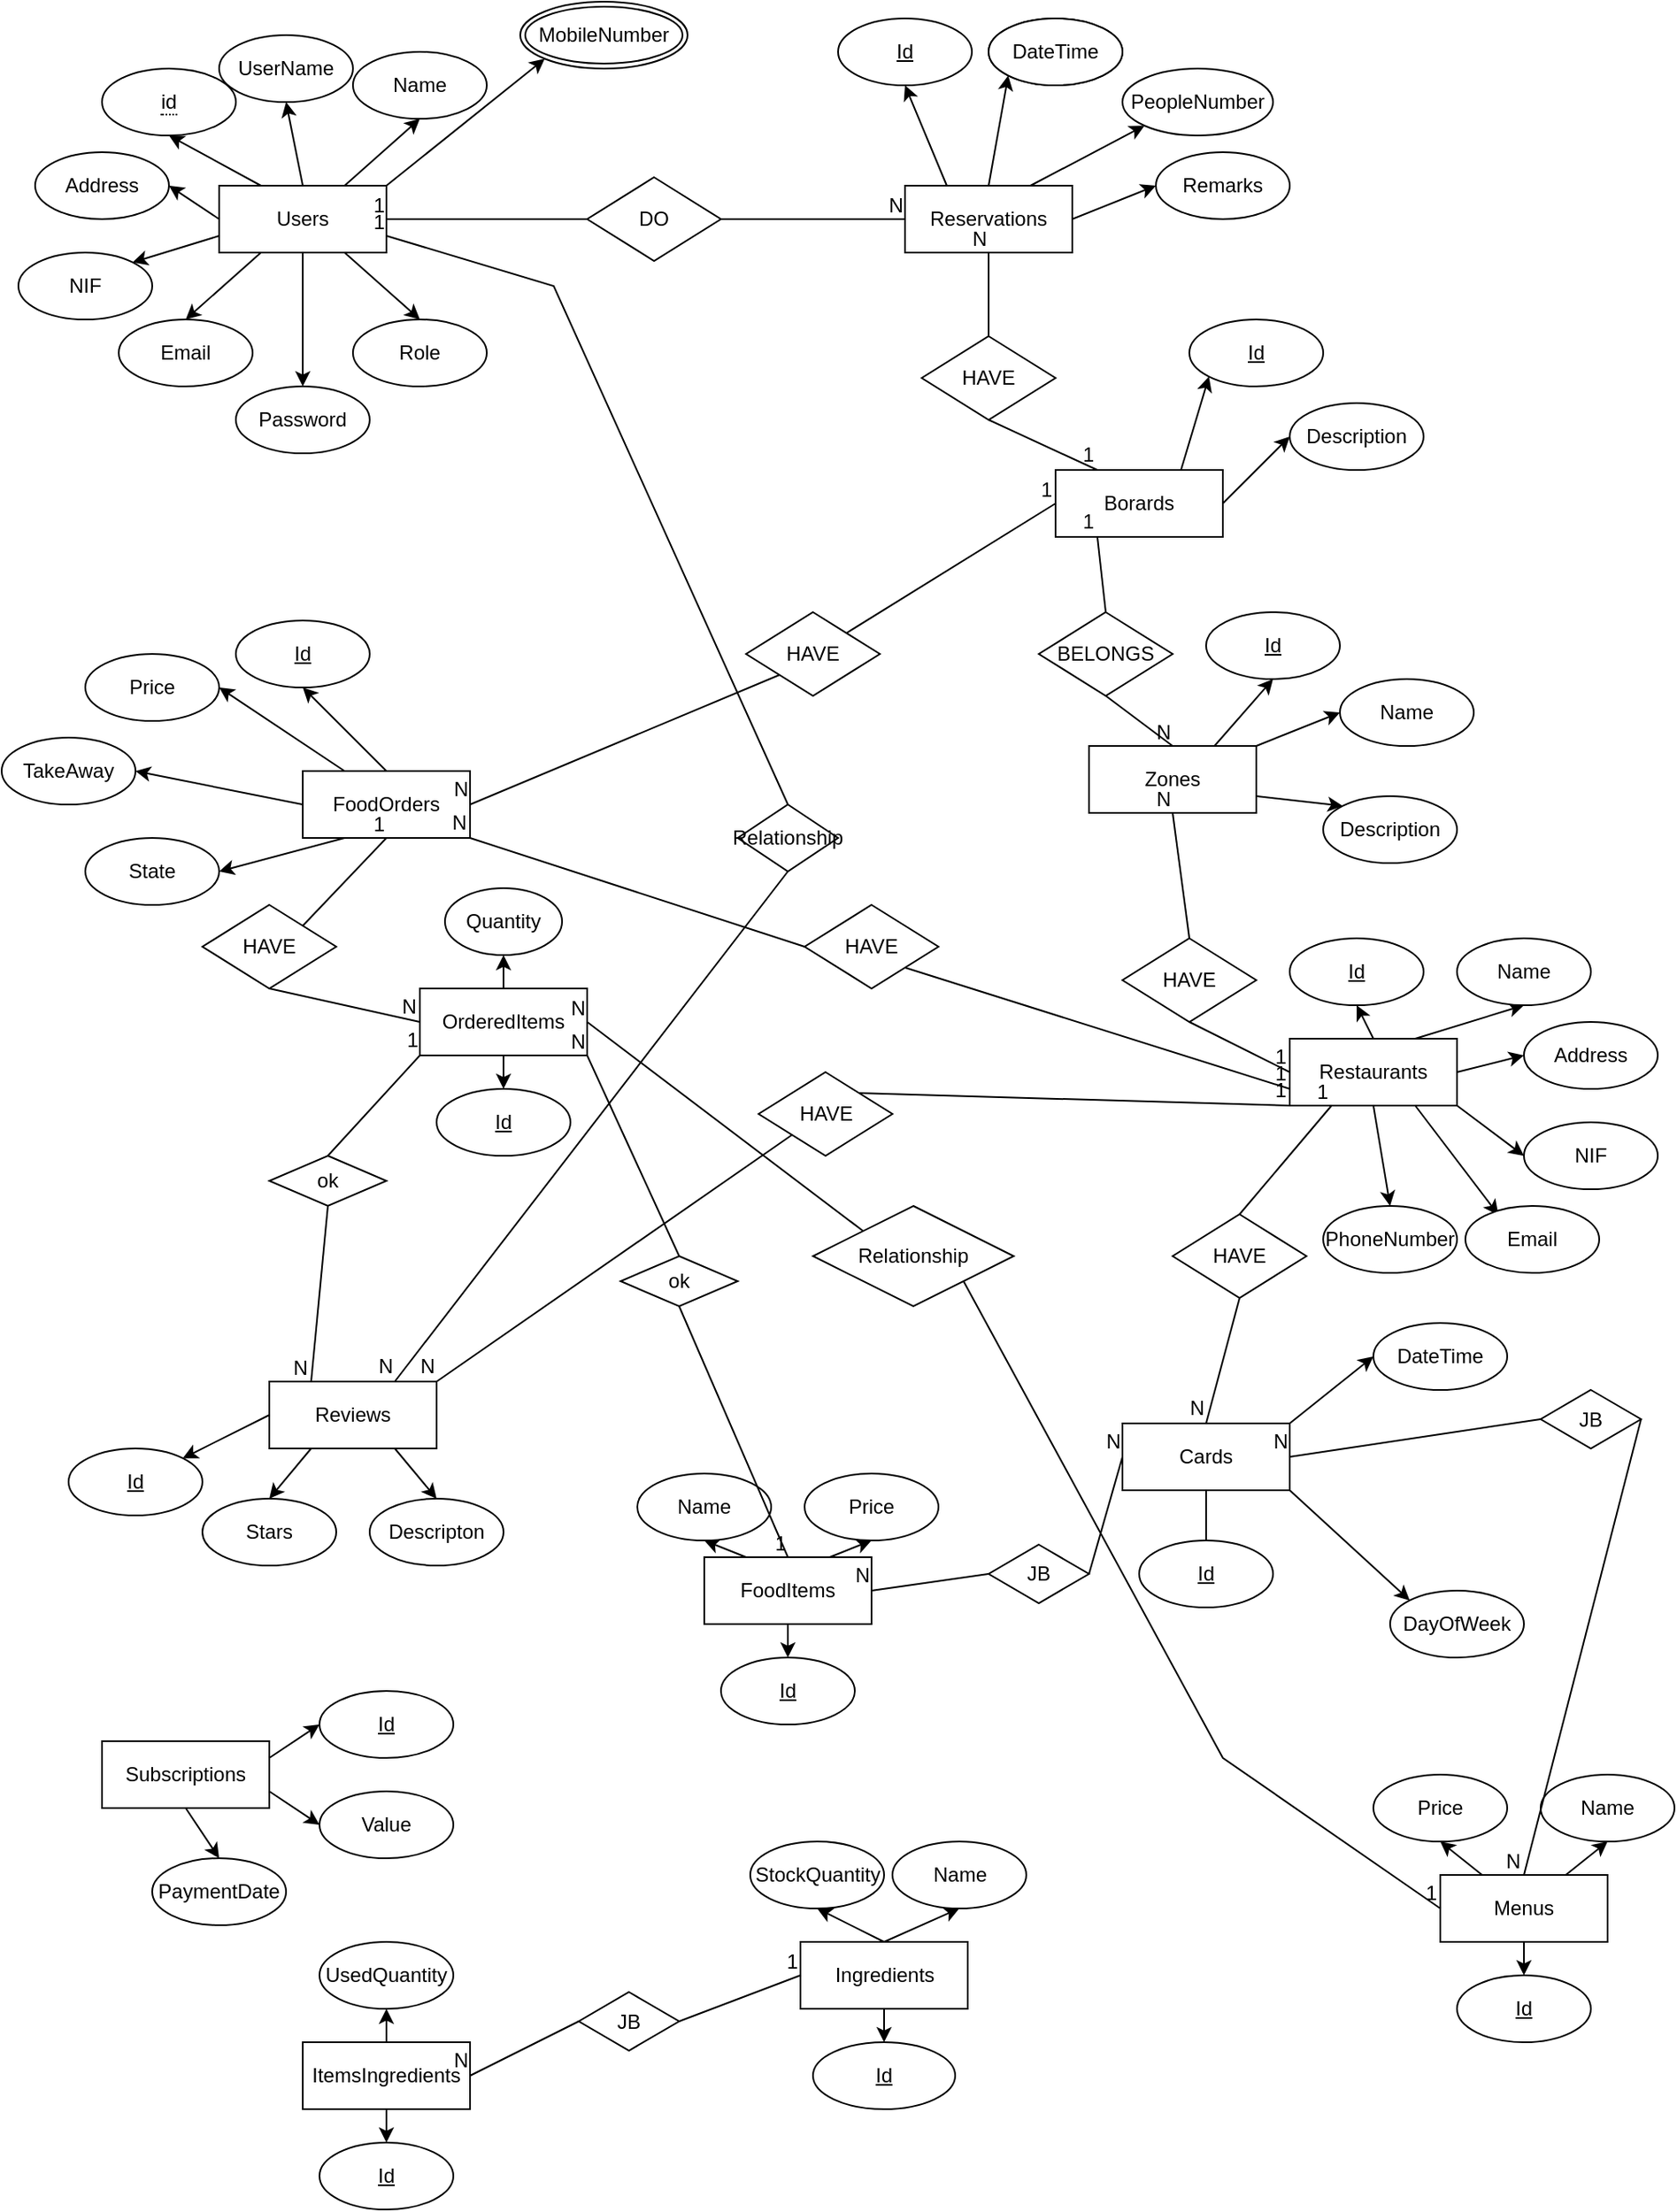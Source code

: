 <mxfile version="22.0.7" type="device">
  <diagram name="Page-1" id="0f3puHsDz9BGCvBF55mq">
    <mxGraphModel dx="949" dy="577" grid="1" gridSize="10" guides="1" tooltips="1" connect="1" arrows="1" fold="1" page="1" pageScale="1" pageWidth="850" pageHeight="1100" math="0" shadow="0">
      <root>
        <mxCell id="0" />
        <mxCell id="1" parent="0" />
        <mxCell id="YLoG_cEiAJx4C-f8SDsn-3" style="edgeStyle=none;rounded=0;orthogonalLoop=1;jettySize=auto;html=1;exitX=0.25;exitY=0;exitDx=0;exitDy=0;entryX=0.5;entryY=1;entryDx=0;entryDy=0;" parent="1" source="YLoG_cEiAJx4C-f8SDsn-1" target="YLoG_cEiAJx4C-f8SDsn-2" edge="1">
          <mxGeometry relative="1" as="geometry" />
        </mxCell>
        <mxCell id="YLoG_cEiAJx4C-f8SDsn-11" style="edgeStyle=none;rounded=0;orthogonalLoop=1;jettySize=auto;html=1;exitX=0.5;exitY=0;exitDx=0;exitDy=0;entryX=0.5;entryY=1;entryDx=0;entryDy=0;" parent="1" source="YLoG_cEiAJx4C-f8SDsn-1" target="YLoG_cEiAJx4C-f8SDsn-5" edge="1">
          <mxGeometry relative="1" as="geometry" />
        </mxCell>
        <mxCell id="YLoG_cEiAJx4C-f8SDsn-12" style="edgeStyle=none;rounded=0;orthogonalLoop=1;jettySize=auto;html=1;exitX=0.75;exitY=0;exitDx=0;exitDy=0;entryX=0.5;entryY=1;entryDx=0;entryDy=0;" parent="1" source="YLoG_cEiAJx4C-f8SDsn-1" target="YLoG_cEiAJx4C-f8SDsn-6" edge="1">
          <mxGeometry relative="1" as="geometry" />
        </mxCell>
        <mxCell id="YLoG_cEiAJx4C-f8SDsn-13" style="edgeStyle=none;rounded=0;orthogonalLoop=1;jettySize=auto;html=1;exitX=0;exitY=0.5;exitDx=0;exitDy=0;entryX=1;entryY=0.5;entryDx=0;entryDy=0;" parent="1" source="YLoG_cEiAJx4C-f8SDsn-1" target="YLoG_cEiAJx4C-f8SDsn-7" edge="1">
          <mxGeometry relative="1" as="geometry" />
        </mxCell>
        <mxCell id="YLoG_cEiAJx4C-f8SDsn-14" style="edgeStyle=none;rounded=0;orthogonalLoop=1;jettySize=auto;html=1;exitX=0;exitY=0.75;exitDx=0;exitDy=0;entryX=1;entryY=0;entryDx=0;entryDy=0;" parent="1" source="YLoG_cEiAJx4C-f8SDsn-1" target="YLoG_cEiAJx4C-f8SDsn-8" edge="1">
          <mxGeometry relative="1" as="geometry" />
        </mxCell>
        <mxCell id="YLoG_cEiAJx4C-f8SDsn-15" style="edgeStyle=none;rounded=0;orthogonalLoop=1;jettySize=auto;html=1;entryX=0.5;entryY=0;entryDx=0;entryDy=0;exitX=0.5;exitY=1;exitDx=0;exitDy=0;" parent="1" source="YLoG_cEiAJx4C-f8SDsn-1" target="YLoG_cEiAJx4C-f8SDsn-10" edge="1">
          <mxGeometry relative="1" as="geometry">
            <mxPoint x="210" y="180" as="sourcePoint" />
          </mxGeometry>
        </mxCell>
        <mxCell id="YLoG_cEiAJx4C-f8SDsn-16" style="edgeStyle=none;rounded=0;orthogonalLoop=1;jettySize=auto;html=1;exitX=0.25;exitY=1;exitDx=0;exitDy=0;entryX=0.5;entryY=0;entryDx=0;entryDy=0;" parent="1" source="YLoG_cEiAJx4C-f8SDsn-1" target="YLoG_cEiAJx4C-f8SDsn-9" edge="1">
          <mxGeometry relative="1" as="geometry" />
        </mxCell>
        <mxCell id="YLoG_cEiAJx4C-f8SDsn-19" style="edgeStyle=none;rounded=0;orthogonalLoop=1;jettySize=auto;html=1;exitX=0.75;exitY=1;exitDx=0;exitDy=0;entryX=0.5;entryY=0;entryDx=0;entryDy=0;" parent="1" source="YLoG_cEiAJx4C-f8SDsn-1" target="YLoG_cEiAJx4C-f8SDsn-18" edge="1">
          <mxGeometry relative="1" as="geometry" />
        </mxCell>
        <mxCell id="YLoG_cEiAJx4C-f8SDsn-22" style="edgeStyle=none;rounded=0;orthogonalLoop=1;jettySize=auto;html=1;exitX=1;exitY=0;exitDx=0;exitDy=0;entryX=0;entryY=1;entryDx=0;entryDy=0;" parent="1" source="YLoG_cEiAJx4C-f8SDsn-1" target="YLoG_cEiAJx4C-f8SDsn-21" edge="1">
          <mxGeometry relative="1" as="geometry" />
        </mxCell>
        <mxCell id="YLoG_cEiAJx4C-f8SDsn-1" value="Users" style="rounded=0;whiteSpace=wrap;html=1;" parent="1" vertex="1">
          <mxGeometry x="150" y="130" width="100" height="40" as="geometry" />
        </mxCell>
        <mxCell id="YLoG_cEiAJx4C-f8SDsn-2" value="&lt;span style=&quot;border-bottom: 1px dotted&quot;&gt;id&lt;br&gt;&lt;/span&gt;" style="ellipse;whiteSpace=wrap;html=1;align=center;" parent="1" vertex="1">
          <mxGeometry x="80" y="60" width="80" height="40" as="geometry" />
        </mxCell>
        <mxCell id="YLoG_cEiAJx4C-f8SDsn-5" value="UserName" style="ellipse;whiteSpace=wrap;html=1;align=center;" parent="1" vertex="1">
          <mxGeometry x="150" y="40" width="80" height="40" as="geometry" />
        </mxCell>
        <mxCell id="YLoG_cEiAJx4C-f8SDsn-6" value="Name" style="ellipse;whiteSpace=wrap;html=1;align=center;" parent="1" vertex="1">
          <mxGeometry x="230" y="50" width="80" height="40" as="geometry" />
        </mxCell>
        <mxCell id="YLoG_cEiAJx4C-f8SDsn-7" value="Address" style="ellipse;whiteSpace=wrap;html=1;align=center;" parent="1" vertex="1">
          <mxGeometry x="40" y="110" width="80" height="40" as="geometry" />
        </mxCell>
        <mxCell id="YLoG_cEiAJx4C-f8SDsn-8" value="NIF" style="ellipse;whiteSpace=wrap;html=1;align=center;" parent="1" vertex="1">
          <mxGeometry x="30" y="170" width="80" height="40" as="geometry" />
        </mxCell>
        <mxCell id="YLoG_cEiAJx4C-f8SDsn-9" value="Email" style="ellipse;whiteSpace=wrap;html=1;align=center;" parent="1" vertex="1">
          <mxGeometry x="90" y="210" width="80" height="40" as="geometry" />
        </mxCell>
        <mxCell id="YLoG_cEiAJx4C-f8SDsn-10" value="Password" style="ellipse;whiteSpace=wrap;html=1;align=center;" parent="1" vertex="1">
          <mxGeometry x="160" y="250" width="80" height="40" as="geometry" />
        </mxCell>
        <mxCell id="YLoG_cEiAJx4C-f8SDsn-18" value="Role" style="ellipse;whiteSpace=wrap;html=1;align=center;" parent="1" vertex="1">
          <mxGeometry x="230" y="210" width="80" height="40" as="geometry" />
        </mxCell>
        <mxCell id="YLoG_cEiAJx4C-f8SDsn-21" value="MobileNumber" style="ellipse;shape=doubleEllipse;margin=3;whiteSpace=wrap;html=1;align=center;" parent="1" vertex="1">
          <mxGeometry x="330" y="20" width="100" height="40" as="geometry" />
        </mxCell>
        <mxCell id="YLoG_cEiAJx4C-f8SDsn-26" style="edgeStyle=none;rounded=0;orthogonalLoop=1;jettySize=auto;html=1;exitX=0.25;exitY=0;exitDx=0;exitDy=0;entryX=0.5;entryY=1;entryDx=0;entryDy=0;" parent="1" source="YLoG_cEiAJx4C-f8SDsn-23" target="YLoG_cEiAJx4C-f8SDsn-25" edge="1">
          <mxGeometry relative="1" as="geometry" />
        </mxCell>
        <mxCell id="YLoG_cEiAJx4C-f8SDsn-28" style="edgeStyle=none;rounded=0;orthogonalLoop=1;jettySize=auto;html=1;exitX=0.5;exitY=0;exitDx=0;exitDy=0;entryX=0;entryY=1;entryDx=0;entryDy=0;" parent="1" source="YLoG_cEiAJx4C-f8SDsn-23" target="YLoG_cEiAJx4C-f8SDsn-27" edge="1">
          <mxGeometry relative="1" as="geometry" />
        </mxCell>
        <mxCell id="YLoG_cEiAJx4C-f8SDsn-31" style="edgeStyle=none;rounded=0;orthogonalLoop=1;jettySize=auto;html=1;exitX=0.75;exitY=0;exitDx=0;exitDy=0;entryX=0;entryY=1;entryDx=0;entryDy=0;" parent="1" source="YLoG_cEiAJx4C-f8SDsn-23" target="YLoG_cEiAJx4C-f8SDsn-30" edge="1">
          <mxGeometry relative="1" as="geometry" />
        </mxCell>
        <mxCell id="YLoG_cEiAJx4C-f8SDsn-33" style="edgeStyle=none;rounded=0;orthogonalLoop=1;jettySize=auto;html=1;exitX=1;exitY=0.5;exitDx=0;exitDy=0;entryX=0;entryY=0.5;entryDx=0;entryDy=0;" parent="1" source="YLoG_cEiAJx4C-f8SDsn-23" target="YLoG_cEiAJx4C-f8SDsn-32" edge="1">
          <mxGeometry relative="1" as="geometry" />
        </mxCell>
        <mxCell id="YLoG_cEiAJx4C-f8SDsn-23" value="Reservations" style="whiteSpace=wrap;html=1;align=center;" parent="1" vertex="1">
          <mxGeometry x="560" y="130" width="100" height="40" as="geometry" />
        </mxCell>
        <mxCell id="YLoG_cEiAJx4C-f8SDsn-25" value="Id" style="ellipse;whiteSpace=wrap;html=1;align=center;fontStyle=4;" parent="1" vertex="1">
          <mxGeometry x="520" y="30" width="80" height="40" as="geometry" />
        </mxCell>
        <mxCell id="YLoG_cEiAJx4C-f8SDsn-27" value="DateTime" style="ellipse;whiteSpace=wrap;html=1;align=center;" parent="1" vertex="1">
          <mxGeometry x="610" y="30" width="80" height="40" as="geometry" />
        </mxCell>
        <mxCell id="YLoG_cEiAJx4C-f8SDsn-29" value="DateTime" style="ellipse;whiteSpace=wrap;html=1;align=center;" parent="1" vertex="1">
          <mxGeometry x="610" y="30" width="80" height="40" as="geometry" />
        </mxCell>
        <mxCell id="YLoG_cEiAJx4C-f8SDsn-30" value="PeopleNumber" style="ellipse;whiteSpace=wrap;html=1;align=center;" parent="1" vertex="1">
          <mxGeometry x="690" y="60" width="90" height="40" as="geometry" />
        </mxCell>
        <mxCell id="YLoG_cEiAJx4C-f8SDsn-32" value="Remarks" style="ellipse;whiteSpace=wrap;html=1;align=center;" parent="1" vertex="1">
          <mxGeometry x="710" y="110" width="80" height="40" as="geometry" />
        </mxCell>
        <mxCell id="YLoG_cEiAJx4C-f8SDsn-38" style="edgeStyle=none;rounded=0;orthogonalLoop=1;jettySize=auto;html=1;exitX=0.75;exitY=0;exitDx=0;exitDy=0;entryX=0;entryY=1;entryDx=0;entryDy=0;" parent="1" source="YLoG_cEiAJx4C-f8SDsn-34" target="YLoG_cEiAJx4C-f8SDsn-36" edge="1">
          <mxGeometry relative="1" as="geometry" />
        </mxCell>
        <mxCell id="YLoG_cEiAJx4C-f8SDsn-39" style="edgeStyle=none;rounded=0;orthogonalLoop=1;jettySize=auto;html=1;exitX=1;exitY=0.5;exitDx=0;exitDy=0;entryX=0;entryY=0.5;entryDx=0;entryDy=0;" parent="1" source="YLoG_cEiAJx4C-f8SDsn-34" target="YLoG_cEiAJx4C-f8SDsn-37" edge="1">
          <mxGeometry relative="1" as="geometry" />
        </mxCell>
        <mxCell id="YLoG_cEiAJx4C-f8SDsn-34" value="Borards" style="whiteSpace=wrap;html=1;align=center;" parent="1" vertex="1">
          <mxGeometry x="650" y="300" width="100" height="40" as="geometry" />
        </mxCell>
        <mxCell id="YLoG_cEiAJx4C-f8SDsn-36" value="Id" style="ellipse;whiteSpace=wrap;html=1;align=center;fontStyle=4;" parent="1" vertex="1">
          <mxGeometry x="730" y="210" width="80" height="40" as="geometry" />
        </mxCell>
        <mxCell id="YLoG_cEiAJx4C-f8SDsn-37" value="Description" style="ellipse;whiteSpace=wrap;html=1;align=center;" parent="1" vertex="1">
          <mxGeometry x="790" y="260" width="80" height="40" as="geometry" />
        </mxCell>
        <mxCell id="YLoG_cEiAJx4C-f8SDsn-44" style="edgeStyle=none;rounded=0;orthogonalLoop=1;jettySize=auto;html=1;exitX=0.75;exitY=0;exitDx=0;exitDy=0;entryX=0.5;entryY=1;entryDx=0;entryDy=0;" parent="1" source="YLoG_cEiAJx4C-f8SDsn-40" target="YLoG_cEiAJx4C-f8SDsn-41" edge="1">
          <mxGeometry relative="1" as="geometry" />
        </mxCell>
        <mxCell id="YLoG_cEiAJx4C-f8SDsn-45" style="edgeStyle=none;rounded=0;orthogonalLoop=1;jettySize=auto;html=1;exitX=1;exitY=0;exitDx=0;exitDy=0;entryX=0;entryY=0.5;entryDx=0;entryDy=0;" parent="1" source="YLoG_cEiAJx4C-f8SDsn-40" target="YLoG_cEiAJx4C-f8SDsn-43" edge="1">
          <mxGeometry relative="1" as="geometry" />
        </mxCell>
        <mxCell id="YLoG_cEiAJx4C-f8SDsn-46" style="edgeStyle=none;rounded=0;orthogonalLoop=1;jettySize=auto;html=1;exitX=1;exitY=0.75;exitDx=0;exitDy=0;entryX=0;entryY=0;entryDx=0;entryDy=0;" parent="1" source="YLoG_cEiAJx4C-f8SDsn-40" target="YLoG_cEiAJx4C-f8SDsn-42" edge="1">
          <mxGeometry relative="1" as="geometry" />
        </mxCell>
        <mxCell id="YLoG_cEiAJx4C-f8SDsn-40" value="Zones" style="whiteSpace=wrap;html=1;align=center;" parent="1" vertex="1">
          <mxGeometry x="670" y="465" width="100" height="40" as="geometry" />
        </mxCell>
        <mxCell id="YLoG_cEiAJx4C-f8SDsn-41" value="Id" style="ellipse;whiteSpace=wrap;html=1;align=center;fontStyle=4;" parent="1" vertex="1">
          <mxGeometry x="740" y="385" width="80" height="40" as="geometry" />
        </mxCell>
        <mxCell id="YLoG_cEiAJx4C-f8SDsn-42" value="Description" style="ellipse;whiteSpace=wrap;html=1;align=center;" parent="1" vertex="1">
          <mxGeometry x="810" y="495" width="80" height="40" as="geometry" />
        </mxCell>
        <mxCell id="YLoG_cEiAJx4C-f8SDsn-43" value="Name" style="ellipse;whiteSpace=wrap;html=1;align=center;" parent="1" vertex="1">
          <mxGeometry x="820" y="425" width="80" height="40" as="geometry" />
        </mxCell>
        <mxCell id="YLoG_cEiAJx4C-f8SDsn-54" style="edgeStyle=none;rounded=0;orthogonalLoop=1;jettySize=auto;html=1;exitX=0.5;exitY=0;exitDx=0;exitDy=0;entryX=0.5;entryY=1;entryDx=0;entryDy=0;" parent="1" source="YLoG_cEiAJx4C-f8SDsn-47" target="YLoG_cEiAJx4C-f8SDsn-48" edge="1">
          <mxGeometry relative="1" as="geometry" />
        </mxCell>
        <mxCell id="YLoG_cEiAJx4C-f8SDsn-55" style="edgeStyle=none;rounded=0;orthogonalLoop=1;jettySize=auto;html=1;exitX=0.75;exitY=0;exitDx=0;exitDy=0;entryX=0.5;entryY=1;entryDx=0;entryDy=0;" parent="1" source="YLoG_cEiAJx4C-f8SDsn-47" target="YLoG_cEiAJx4C-f8SDsn-49" edge="1">
          <mxGeometry relative="1" as="geometry" />
        </mxCell>
        <mxCell id="YLoG_cEiAJx4C-f8SDsn-56" style="edgeStyle=none;rounded=0;orthogonalLoop=1;jettySize=auto;html=1;exitX=1;exitY=0.5;exitDx=0;exitDy=0;entryX=0;entryY=0.5;entryDx=0;entryDy=0;" parent="1" source="YLoG_cEiAJx4C-f8SDsn-47" target="YLoG_cEiAJx4C-f8SDsn-52" edge="1">
          <mxGeometry relative="1" as="geometry" />
        </mxCell>
        <mxCell id="YLoG_cEiAJx4C-f8SDsn-57" style="edgeStyle=none;rounded=0;orthogonalLoop=1;jettySize=auto;html=1;exitX=1;exitY=1;exitDx=0;exitDy=0;entryX=0;entryY=0.5;entryDx=0;entryDy=0;" parent="1" source="YLoG_cEiAJx4C-f8SDsn-47" target="YLoG_cEiAJx4C-f8SDsn-53" edge="1">
          <mxGeometry relative="1" as="geometry" />
        </mxCell>
        <mxCell id="YLoG_cEiAJx4C-f8SDsn-58" style="edgeStyle=none;rounded=0;orthogonalLoop=1;jettySize=auto;html=1;exitX=0.75;exitY=1;exitDx=0;exitDy=0;entryX=0.247;entryY=0.135;entryDx=0;entryDy=0;entryPerimeter=0;" parent="1" source="YLoG_cEiAJx4C-f8SDsn-47" target="YLoG_cEiAJx4C-f8SDsn-51" edge="1">
          <mxGeometry relative="1" as="geometry" />
        </mxCell>
        <mxCell id="YLoG_cEiAJx4C-f8SDsn-59" style="edgeStyle=none;rounded=0;orthogonalLoop=1;jettySize=auto;html=1;exitX=0.5;exitY=1;exitDx=0;exitDy=0;entryX=0.5;entryY=0;entryDx=0;entryDy=0;" parent="1" source="YLoG_cEiAJx4C-f8SDsn-47" target="YLoG_cEiAJx4C-f8SDsn-50" edge="1">
          <mxGeometry relative="1" as="geometry" />
        </mxCell>
        <mxCell id="YLoG_cEiAJx4C-f8SDsn-47" value="Restaurants" style="whiteSpace=wrap;html=1;align=center;" parent="1" vertex="1">
          <mxGeometry x="790" y="640" width="100" height="40" as="geometry" />
        </mxCell>
        <mxCell id="YLoG_cEiAJx4C-f8SDsn-48" value="Id" style="ellipse;whiteSpace=wrap;html=1;align=center;fontStyle=4;" parent="1" vertex="1">
          <mxGeometry x="790" y="580" width="80" height="40" as="geometry" />
        </mxCell>
        <mxCell id="YLoG_cEiAJx4C-f8SDsn-49" value="Name" style="ellipse;whiteSpace=wrap;html=1;align=center;" parent="1" vertex="1">
          <mxGeometry x="890" y="580" width="80" height="40" as="geometry" />
        </mxCell>
        <mxCell id="YLoG_cEiAJx4C-f8SDsn-50" value="PhoneNumber" style="ellipse;whiteSpace=wrap;html=1;align=center;" parent="1" vertex="1">
          <mxGeometry x="810" y="740" width="80" height="40" as="geometry" />
        </mxCell>
        <mxCell id="YLoG_cEiAJx4C-f8SDsn-51" value="Email" style="ellipse;whiteSpace=wrap;html=1;align=center;" parent="1" vertex="1">
          <mxGeometry x="895" y="740" width="80" height="40" as="geometry" />
        </mxCell>
        <mxCell id="YLoG_cEiAJx4C-f8SDsn-52" value="Address" style="ellipse;whiteSpace=wrap;html=1;align=center;" parent="1" vertex="1">
          <mxGeometry x="930" y="630" width="80" height="40" as="geometry" />
        </mxCell>
        <mxCell id="YLoG_cEiAJx4C-f8SDsn-53" value="NIF" style="ellipse;whiteSpace=wrap;html=1;align=center;" parent="1" vertex="1">
          <mxGeometry x="930" y="690" width="80" height="40" as="geometry" />
        </mxCell>
        <mxCell id="YLoG_cEiAJx4C-f8SDsn-64" style="edgeStyle=none;rounded=0;orthogonalLoop=1;jettySize=auto;html=1;exitX=0.5;exitY=1;exitDx=0;exitDy=0;entryX=0.5;entryY=1;entryDx=0;entryDy=0;" parent="1" source="YLoG_cEiAJx4C-f8SDsn-60" target="YLoG_cEiAJx4C-f8SDsn-61" edge="1">
          <mxGeometry relative="1" as="geometry" />
        </mxCell>
        <mxCell id="YLoG_cEiAJx4C-f8SDsn-65" style="edgeStyle=none;rounded=0;orthogonalLoop=1;jettySize=auto;html=1;exitX=1;exitY=0;exitDx=0;exitDy=0;entryX=0;entryY=0.5;entryDx=0;entryDy=0;" parent="1" source="YLoG_cEiAJx4C-f8SDsn-60" target="YLoG_cEiAJx4C-f8SDsn-63" edge="1">
          <mxGeometry relative="1" as="geometry" />
        </mxCell>
        <mxCell id="YLoG_cEiAJx4C-f8SDsn-66" style="edgeStyle=none;rounded=0;orthogonalLoop=1;jettySize=auto;html=1;entryX=0;entryY=0;entryDx=0;entryDy=0;exitX=1;exitY=1;exitDx=0;exitDy=0;" parent="1" source="YLoG_cEiAJx4C-f8SDsn-60" target="YLoG_cEiAJx4C-f8SDsn-62" edge="1">
          <mxGeometry relative="1" as="geometry">
            <mxPoint x="820" y="910" as="sourcePoint" />
          </mxGeometry>
        </mxCell>
        <mxCell id="YLoG_cEiAJx4C-f8SDsn-60" value="Cards" style="whiteSpace=wrap;html=1;align=center;" parent="1" vertex="1">
          <mxGeometry x="690" y="870" width="100" height="40" as="geometry" />
        </mxCell>
        <mxCell id="YLoG_cEiAJx4C-f8SDsn-61" value="Id" style="ellipse;whiteSpace=wrap;html=1;align=center;fontStyle=4;" parent="1" vertex="1">
          <mxGeometry x="700" y="940" width="80" height="40" as="geometry" />
        </mxCell>
        <mxCell id="YLoG_cEiAJx4C-f8SDsn-62" value="DayOfWeek" style="ellipse;whiteSpace=wrap;html=1;align=center;" parent="1" vertex="1">
          <mxGeometry x="850" y="970" width="80" height="40" as="geometry" />
        </mxCell>
        <mxCell id="YLoG_cEiAJx4C-f8SDsn-63" value="DateTime" style="ellipse;whiteSpace=wrap;html=1;align=center;" parent="1" vertex="1">
          <mxGeometry x="840" y="810" width="80" height="40" as="geometry" />
        </mxCell>
        <mxCell id="YLoG_cEiAJx4C-f8SDsn-72" style="edgeStyle=none;rounded=0;orthogonalLoop=1;jettySize=auto;html=1;exitX=1;exitY=0.25;exitDx=0;exitDy=0;entryX=0;entryY=0.5;entryDx=0;entryDy=0;" parent="1" source="YLoG_cEiAJx4C-f8SDsn-68" target="YLoG_cEiAJx4C-f8SDsn-69" edge="1">
          <mxGeometry relative="1" as="geometry" />
        </mxCell>
        <mxCell id="YLoG_cEiAJx4C-f8SDsn-73" style="edgeStyle=none;rounded=0;orthogonalLoop=1;jettySize=auto;html=1;exitX=1;exitY=0.75;exitDx=0;exitDy=0;entryX=0;entryY=0.5;entryDx=0;entryDy=0;" parent="1" source="YLoG_cEiAJx4C-f8SDsn-68" target="YLoG_cEiAJx4C-f8SDsn-70" edge="1">
          <mxGeometry relative="1" as="geometry" />
        </mxCell>
        <mxCell id="YLoG_cEiAJx4C-f8SDsn-74" style="edgeStyle=none;rounded=0;orthogonalLoop=1;jettySize=auto;html=1;exitX=0.5;exitY=1;exitDx=0;exitDy=0;entryX=0.5;entryY=0;entryDx=0;entryDy=0;" parent="1" source="YLoG_cEiAJx4C-f8SDsn-68" target="YLoG_cEiAJx4C-f8SDsn-71" edge="1">
          <mxGeometry relative="1" as="geometry" />
        </mxCell>
        <mxCell id="YLoG_cEiAJx4C-f8SDsn-68" value="Subscriptions" style="whiteSpace=wrap;html=1;align=center;" parent="1" vertex="1">
          <mxGeometry x="80" y="1060" width="100" height="40" as="geometry" />
        </mxCell>
        <mxCell id="YLoG_cEiAJx4C-f8SDsn-69" value="Id" style="ellipse;whiteSpace=wrap;html=1;align=center;fontStyle=4;" parent="1" vertex="1">
          <mxGeometry x="210" y="1030" width="80" height="40" as="geometry" />
        </mxCell>
        <mxCell id="YLoG_cEiAJx4C-f8SDsn-70" value="Value" style="ellipse;whiteSpace=wrap;html=1;align=center;" parent="1" vertex="1">
          <mxGeometry x="210" y="1090" width="80" height="40" as="geometry" />
        </mxCell>
        <mxCell id="YLoG_cEiAJx4C-f8SDsn-71" value="PaymentDate" style="ellipse;whiteSpace=wrap;html=1;align=center;" parent="1" vertex="1">
          <mxGeometry x="110" y="1130" width="80" height="40" as="geometry" />
        </mxCell>
        <mxCell id="YLoG_cEiAJx4C-f8SDsn-79" style="edgeStyle=none;rounded=0;orthogonalLoop=1;jettySize=auto;html=1;exitX=0.75;exitY=1;exitDx=0;exitDy=0;entryX=0.5;entryY=0;entryDx=0;entryDy=0;" parent="1" source="YLoG_cEiAJx4C-f8SDsn-75" target="YLoG_cEiAJx4C-f8SDsn-78" edge="1">
          <mxGeometry relative="1" as="geometry" />
        </mxCell>
        <mxCell id="YLoG_cEiAJx4C-f8SDsn-80" style="edgeStyle=none;rounded=0;orthogonalLoop=1;jettySize=auto;html=1;exitX=0.25;exitY=1;exitDx=0;exitDy=0;entryX=0.5;entryY=0;entryDx=0;entryDy=0;" parent="1" source="YLoG_cEiAJx4C-f8SDsn-75" target="YLoG_cEiAJx4C-f8SDsn-77" edge="1">
          <mxGeometry relative="1" as="geometry" />
        </mxCell>
        <mxCell id="YLoG_cEiAJx4C-f8SDsn-81" style="edgeStyle=none;rounded=0;orthogonalLoop=1;jettySize=auto;html=1;exitX=0;exitY=0.5;exitDx=0;exitDy=0;entryX=1;entryY=0;entryDx=0;entryDy=0;" parent="1" source="YLoG_cEiAJx4C-f8SDsn-75" target="YLoG_cEiAJx4C-f8SDsn-76" edge="1">
          <mxGeometry relative="1" as="geometry" />
        </mxCell>
        <mxCell id="YLoG_cEiAJx4C-f8SDsn-75" value="Reviews" style="whiteSpace=wrap;html=1;align=center;" parent="1" vertex="1">
          <mxGeometry x="180" y="845" width="100" height="40" as="geometry" />
        </mxCell>
        <mxCell id="YLoG_cEiAJx4C-f8SDsn-76" value="Id" style="ellipse;whiteSpace=wrap;html=1;align=center;fontStyle=4;" parent="1" vertex="1">
          <mxGeometry x="60" y="885" width="80" height="40" as="geometry" />
        </mxCell>
        <mxCell id="YLoG_cEiAJx4C-f8SDsn-77" value="Stars" style="ellipse;whiteSpace=wrap;html=1;align=center;" parent="1" vertex="1">
          <mxGeometry x="140" y="915" width="80" height="40" as="geometry" />
        </mxCell>
        <mxCell id="YLoG_cEiAJx4C-f8SDsn-78" value="Descripton" style="ellipse;whiteSpace=wrap;html=1;align=center;" parent="1" vertex="1">
          <mxGeometry x="240" y="915" width="80" height="40" as="geometry" />
        </mxCell>
        <mxCell id="YLoG_cEiAJx4C-f8SDsn-84" style="edgeStyle=none;rounded=0;orthogonalLoop=1;jettySize=auto;html=1;exitX=0.5;exitY=0;exitDx=0;exitDy=0;entryX=0.5;entryY=1;entryDx=0;entryDy=0;" parent="1" source="YLoG_cEiAJx4C-f8SDsn-82" target="YLoG_cEiAJx4C-f8SDsn-83" edge="1">
          <mxGeometry relative="1" as="geometry" />
        </mxCell>
        <mxCell id="YLoG_cEiAJx4C-f8SDsn-89" style="edgeStyle=none;rounded=0;orthogonalLoop=1;jettySize=auto;html=1;exitX=0.25;exitY=0;exitDx=0;exitDy=0;entryX=1;entryY=0.5;entryDx=0;entryDy=0;" parent="1" source="YLoG_cEiAJx4C-f8SDsn-82" target="YLoG_cEiAJx4C-f8SDsn-87" edge="1">
          <mxGeometry relative="1" as="geometry" />
        </mxCell>
        <mxCell id="YLoG_cEiAJx4C-f8SDsn-90" style="edgeStyle=none;rounded=0;orthogonalLoop=1;jettySize=auto;html=1;exitX=0.25;exitY=1;exitDx=0;exitDy=0;entryX=1;entryY=0.5;entryDx=0;entryDy=0;" parent="1" source="YLoG_cEiAJx4C-f8SDsn-82" target="YLoG_cEiAJx4C-f8SDsn-85" edge="1">
          <mxGeometry relative="1" as="geometry" />
        </mxCell>
        <mxCell id="YLoG_cEiAJx4C-f8SDsn-91" style="edgeStyle=none;rounded=0;orthogonalLoop=1;jettySize=auto;html=1;exitX=0;exitY=0.5;exitDx=0;exitDy=0;entryX=1;entryY=0.5;entryDx=0;entryDy=0;" parent="1" source="YLoG_cEiAJx4C-f8SDsn-82" target="YLoG_cEiAJx4C-f8SDsn-86" edge="1">
          <mxGeometry relative="1" as="geometry" />
        </mxCell>
        <mxCell id="YLoG_cEiAJx4C-f8SDsn-82" value="FoodOrders" style="whiteSpace=wrap;html=1;align=center;" parent="1" vertex="1">
          <mxGeometry x="200" y="480" width="100" height="40" as="geometry" />
        </mxCell>
        <mxCell id="YLoG_cEiAJx4C-f8SDsn-83" value="Id" style="ellipse;whiteSpace=wrap;html=1;align=center;fontStyle=4;" parent="1" vertex="1">
          <mxGeometry x="160" y="390" width="80" height="40" as="geometry" />
        </mxCell>
        <mxCell id="YLoG_cEiAJx4C-f8SDsn-85" value="State" style="ellipse;whiteSpace=wrap;html=1;align=center;" parent="1" vertex="1">
          <mxGeometry x="70" y="520" width="80" height="40" as="geometry" />
        </mxCell>
        <mxCell id="YLoG_cEiAJx4C-f8SDsn-86" value="TakeAway" style="ellipse;whiteSpace=wrap;html=1;align=center;" parent="1" vertex="1">
          <mxGeometry x="20" y="460" width="80" height="40" as="geometry" />
        </mxCell>
        <mxCell id="YLoG_cEiAJx4C-f8SDsn-87" value="Price" style="ellipse;whiteSpace=wrap;html=1;align=center;" parent="1" vertex="1">
          <mxGeometry x="70" y="410" width="80" height="40" as="geometry" />
        </mxCell>
        <mxCell id="YLoG_cEiAJx4C-f8SDsn-95" style="edgeStyle=none;rounded=0;orthogonalLoop=1;jettySize=auto;html=1;exitX=0.5;exitY=0;exitDx=0;exitDy=0;entryX=0.5;entryY=1;entryDx=0;entryDy=0;" parent="1" source="YLoG_cEiAJx4C-f8SDsn-92" target="YLoG_cEiAJx4C-f8SDsn-94" edge="1">
          <mxGeometry relative="1" as="geometry" />
        </mxCell>
        <mxCell id="YLoG_cEiAJx4C-f8SDsn-96" style="edgeStyle=none;rounded=0;orthogonalLoop=1;jettySize=auto;html=1;exitX=0.5;exitY=1;exitDx=0;exitDy=0;entryX=0.5;entryY=0;entryDx=0;entryDy=0;" parent="1" source="YLoG_cEiAJx4C-f8SDsn-92" target="YLoG_cEiAJx4C-f8SDsn-93" edge="1">
          <mxGeometry relative="1" as="geometry" />
        </mxCell>
        <mxCell id="YLoG_cEiAJx4C-f8SDsn-92" value="OrderedItems" style="whiteSpace=wrap;html=1;align=center;" parent="1" vertex="1">
          <mxGeometry x="270" y="610" width="100" height="40" as="geometry" />
        </mxCell>
        <mxCell id="YLoG_cEiAJx4C-f8SDsn-93" value="Id" style="ellipse;whiteSpace=wrap;html=1;align=center;fontStyle=4;" parent="1" vertex="1">
          <mxGeometry x="280" y="670" width="80" height="40" as="geometry" />
        </mxCell>
        <mxCell id="YLoG_cEiAJx4C-f8SDsn-94" value="Quantity" style="ellipse;whiteSpace=wrap;html=1;align=center;" parent="1" vertex="1">
          <mxGeometry x="285" y="550" width="70" height="40" as="geometry" />
        </mxCell>
        <mxCell id="YLoG_cEiAJx4C-f8SDsn-100" style="edgeStyle=none;rounded=0;orthogonalLoop=1;jettySize=auto;html=1;exitX=0.5;exitY=1;exitDx=0;exitDy=0;entryX=0.5;entryY=0;entryDx=0;entryDy=0;" parent="1" source="YLoG_cEiAJx4C-f8SDsn-97" target="YLoG_cEiAJx4C-f8SDsn-98" edge="1">
          <mxGeometry relative="1" as="geometry" />
        </mxCell>
        <mxCell id="YLoG_cEiAJx4C-f8SDsn-101" style="edgeStyle=none;rounded=0;orthogonalLoop=1;jettySize=auto;html=1;exitX=0.5;exitY=0;exitDx=0;exitDy=0;entryX=0.5;entryY=1;entryDx=0;entryDy=0;" parent="1" source="YLoG_cEiAJx4C-f8SDsn-97" target="YLoG_cEiAJx4C-f8SDsn-99" edge="1">
          <mxGeometry relative="1" as="geometry" />
        </mxCell>
        <mxCell id="YLoG_cEiAJx4C-f8SDsn-97" value="ItemsIngredients" style="whiteSpace=wrap;html=1;align=center;" parent="1" vertex="1">
          <mxGeometry x="200" y="1240" width="100" height="40" as="geometry" />
        </mxCell>
        <mxCell id="YLoG_cEiAJx4C-f8SDsn-98" value="Id" style="ellipse;whiteSpace=wrap;html=1;align=center;fontStyle=4;" parent="1" vertex="1">
          <mxGeometry x="210" y="1300" width="80" height="40" as="geometry" />
        </mxCell>
        <mxCell id="YLoG_cEiAJx4C-f8SDsn-99" value="UsedQuantity" style="ellipse;whiteSpace=wrap;html=1;align=center;" parent="1" vertex="1">
          <mxGeometry x="210" y="1180" width="80" height="40" as="geometry" />
        </mxCell>
        <mxCell id="YLoG_cEiAJx4C-f8SDsn-102" value="Id" style="ellipse;whiteSpace=wrap;html=1;align=center;fontStyle=4;" parent="1" vertex="1">
          <mxGeometry x="505" y="1240" width="85" height="40" as="geometry" />
        </mxCell>
        <mxCell id="YLoG_cEiAJx4C-f8SDsn-103" value="Name" style="ellipse;whiteSpace=wrap;html=1;align=center;" parent="1" vertex="1">
          <mxGeometry x="552.5" y="1120" width="80" height="40" as="geometry" />
        </mxCell>
        <mxCell id="YLoG_cEiAJx4C-f8SDsn-104" value="StockQuantity" style="ellipse;whiteSpace=wrap;html=1;align=center;" parent="1" vertex="1">
          <mxGeometry x="467.5" y="1120" width="80" height="40" as="geometry" />
        </mxCell>
        <mxCell id="YLoG_cEiAJx4C-f8SDsn-106" style="edgeStyle=none;rounded=0;orthogonalLoop=1;jettySize=auto;html=1;exitX=0.5;exitY=0;exitDx=0;exitDy=0;entryX=0.5;entryY=1;entryDx=0;entryDy=0;" parent="1" source="YLoG_cEiAJx4C-f8SDsn-105" target="YLoG_cEiAJx4C-f8SDsn-104" edge="1">
          <mxGeometry relative="1" as="geometry" />
        </mxCell>
        <mxCell id="YLoG_cEiAJx4C-f8SDsn-107" style="edgeStyle=none;rounded=0;orthogonalLoop=1;jettySize=auto;html=1;exitX=0.5;exitY=0;exitDx=0;exitDy=0;entryX=0.5;entryY=1;entryDx=0;entryDy=0;" parent="1" source="YLoG_cEiAJx4C-f8SDsn-105" target="YLoG_cEiAJx4C-f8SDsn-103" edge="1">
          <mxGeometry relative="1" as="geometry" />
        </mxCell>
        <mxCell id="YLoG_cEiAJx4C-f8SDsn-109" style="edgeStyle=none;rounded=0;orthogonalLoop=1;jettySize=auto;html=1;exitX=0.5;exitY=1;exitDx=0;exitDy=0;entryX=0.5;entryY=0;entryDx=0;entryDy=0;" parent="1" source="YLoG_cEiAJx4C-f8SDsn-105" target="YLoG_cEiAJx4C-f8SDsn-102" edge="1">
          <mxGeometry relative="1" as="geometry" />
        </mxCell>
        <mxCell id="YLoG_cEiAJx4C-f8SDsn-105" value="Ingredients" style="whiteSpace=wrap;html=1;align=center;" parent="1" vertex="1">
          <mxGeometry x="497.5" y="1180" width="100" height="40" as="geometry" />
        </mxCell>
        <mxCell id="YLoG_cEiAJx4C-f8SDsn-108" style="edgeStyle=none;rounded=0;orthogonalLoop=1;jettySize=auto;html=1;exitX=0.5;exitY=1;exitDx=0;exitDy=0;" parent="1" source="YLoG_cEiAJx4C-f8SDsn-102" target="YLoG_cEiAJx4C-f8SDsn-102" edge="1">
          <mxGeometry relative="1" as="geometry" />
        </mxCell>
        <mxCell id="YLoG_cEiAJx4C-f8SDsn-120" style="edgeStyle=none;rounded=0;orthogonalLoop=1;jettySize=auto;html=1;exitX=0.75;exitY=0;exitDx=0;exitDy=0;entryX=0.5;entryY=1;entryDx=0;entryDy=0;" parent="1" source="YLoG_cEiAJx4C-f8SDsn-110" target="YLoG_cEiAJx4C-f8SDsn-117" edge="1">
          <mxGeometry relative="1" as="geometry" />
        </mxCell>
        <mxCell id="YLoG_cEiAJx4C-f8SDsn-121" style="edgeStyle=none;rounded=0;orthogonalLoop=1;jettySize=auto;html=1;exitX=0.25;exitY=0;exitDx=0;exitDy=0;entryX=0.5;entryY=1;entryDx=0;entryDy=0;" parent="1" source="YLoG_cEiAJx4C-f8SDsn-110" target="YLoG_cEiAJx4C-f8SDsn-116" edge="1">
          <mxGeometry relative="1" as="geometry" />
        </mxCell>
        <mxCell id="YLoG_cEiAJx4C-f8SDsn-122" style="edgeStyle=none;rounded=0;orthogonalLoop=1;jettySize=auto;html=1;exitX=0.5;exitY=1;exitDx=0;exitDy=0;entryX=0.5;entryY=0;entryDx=0;entryDy=0;" parent="1" source="YLoG_cEiAJx4C-f8SDsn-110" target="YLoG_cEiAJx4C-f8SDsn-112" edge="1">
          <mxGeometry relative="1" as="geometry" />
        </mxCell>
        <mxCell id="YLoG_cEiAJx4C-f8SDsn-110" value="Menus" style="whiteSpace=wrap;html=1;align=center;" parent="1" vertex="1">
          <mxGeometry x="880" y="1140" width="100" height="40" as="geometry" />
        </mxCell>
        <mxCell id="YLoG_cEiAJx4C-f8SDsn-123" style="edgeStyle=none;rounded=0;orthogonalLoop=1;jettySize=auto;html=1;exitX=0.5;exitY=1;exitDx=0;exitDy=0;entryX=0.5;entryY=0;entryDx=0;entryDy=0;" parent="1" source="YLoG_cEiAJx4C-f8SDsn-111" target="YLoG_cEiAJx4C-f8SDsn-113" edge="1">
          <mxGeometry relative="1" as="geometry" />
        </mxCell>
        <mxCell id="YLoG_cEiAJx4C-f8SDsn-124" style="edgeStyle=none;rounded=0;orthogonalLoop=1;jettySize=auto;html=1;exitX=0.75;exitY=0;exitDx=0;exitDy=0;entryX=0.5;entryY=1;entryDx=0;entryDy=0;" parent="1" source="YLoG_cEiAJx4C-f8SDsn-111" target="YLoG_cEiAJx4C-f8SDsn-115" edge="1">
          <mxGeometry relative="1" as="geometry" />
        </mxCell>
        <mxCell id="YLoG_cEiAJx4C-f8SDsn-125" style="edgeStyle=none;rounded=0;orthogonalLoop=1;jettySize=auto;html=1;exitX=0.25;exitY=0;exitDx=0;exitDy=0;entryX=0.5;entryY=1;entryDx=0;entryDy=0;" parent="1" source="YLoG_cEiAJx4C-f8SDsn-111" target="YLoG_cEiAJx4C-f8SDsn-114" edge="1">
          <mxGeometry relative="1" as="geometry" />
        </mxCell>
        <mxCell id="YLoG_cEiAJx4C-f8SDsn-111" value="FoodItems" style="whiteSpace=wrap;html=1;align=center;" parent="1" vertex="1">
          <mxGeometry x="440" y="950" width="100" height="40" as="geometry" />
        </mxCell>
        <mxCell id="YLoG_cEiAJx4C-f8SDsn-112" value="Id" style="ellipse;whiteSpace=wrap;html=1;align=center;fontStyle=4;" parent="1" vertex="1">
          <mxGeometry x="890" y="1200" width="80" height="40" as="geometry" />
        </mxCell>
        <mxCell id="YLoG_cEiAJx4C-f8SDsn-113" value="Id" style="ellipse;whiteSpace=wrap;html=1;align=center;fontStyle=4;" parent="1" vertex="1">
          <mxGeometry x="450" y="1010" width="80" height="40" as="geometry" />
        </mxCell>
        <mxCell id="YLoG_cEiAJx4C-f8SDsn-114" value="Name" style="ellipse;whiteSpace=wrap;html=1;align=center;" parent="1" vertex="1">
          <mxGeometry x="400" y="900" width="80" height="40" as="geometry" />
        </mxCell>
        <mxCell id="YLoG_cEiAJx4C-f8SDsn-115" value="Price" style="ellipse;whiteSpace=wrap;html=1;align=center;" parent="1" vertex="1">
          <mxGeometry x="500" y="900" width="80" height="40" as="geometry" />
        </mxCell>
        <mxCell id="YLoG_cEiAJx4C-f8SDsn-116" value="Price" style="ellipse;whiteSpace=wrap;html=1;align=center;" parent="1" vertex="1">
          <mxGeometry x="840" y="1080" width="80" height="40" as="geometry" />
        </mxCell>
        <mxCell id="YLoG_cEiAJx4C-f8SDsn-117" value="Name" style="ellipse;whiteSpace=wrap;html=1;align=center;" parent="1" vertex="1">
          <mxGeometry x="940" y="1080" width="80" height="40" as="geometry" />
        </mxCell>
        <mxCell id="C3wcnBjOSxiOxjPT16v5-1" value="DO" style="rhombus;whiteSpace=wrap;html=1;" vertex="1" parent="1">
          <mxGeometry x="370" y="125" width="80" height="50" as="geometry" />
        </mxCell>
        <mxCell id="C3wcnBjOSxiOxjPT16v5-3" value="" style="endArrow=none;html=1;rounded=0;entryX=1;entryY=0.5;entryDx=0;entryDy=0;exitX=0;exitY=0.5;exitDx=0;exitDy=0;" edge="1" parent="1" source="C3wcnBjOSxiOxjPT16v5-1" target="YLoG_cEiAJx4C-f8SDsn-1">
          <mxGeometry relative="1" as="geometry">
            <mxPoint x="340" y="310" as="sourcePoint" />
            <mxPoint x="500" y="310" as="targetPoint" />
          </mxGeometry>
        </mxCell>
        <mxCell id="C3wcnBjOSxiOxjPT16v5-4" value="1" style="resizable=0;html=1;whiteSpace=wrap;align=right;verticalAlign=bottom;" connectable="0" vertex="1" parent="C3wcnBjOSxiOxjPT16v5-3">
          <mxGeometry x="1" relative="1" as="geometry" />
        </mxCell>
        <mxCell id="C3wcnBjOSxiOxjPT16v5-5" value="" style="endArrow=none;html=1;rounded=0;entryX=0;entryY=0.5;entryDx=0;entryDy=0;exitX=1;exitY=0.5;exitDx=0;exitDy=0;" edge="1" parent="1" source="C3wcnBjOSxiOxjPT16v5-1" target="YLoG_cEiAJx4C-f8SDsn-23">
          <mxGeometry relative="1" as="geometry">
            <mxPoint x="340" y="310" as="sourcePoint" />
            <mxPoint x="500" y="310" as="targetPoint" />
          </mxGeometry>
        </mxCell>
        <mxCell id="C3wcnBjOSxiOxjPT16v5-6" value="N" style="resizable=0;html=1;whiteSpace=wrap;align=right;verticalAlign=bottom;" connectable="0" vertex="1" parent="C3wcnBjOSxiOxjPT16v5-5">
          <mxGeometry x="1" relative="1" as="geometry" />
        </mxCell>
        <mxCell id="C3wcnBjOSxiOxjPT16v5-7" value="HAVE" style="rhombus;whiteSpace=wrap;html=1;" vertex="1" parent="1">
          <mxGeometry x="570" y="220" width="80" height="50" as="geometry" />
        </mxCell>
        <mxCell id="C3wcnBjOSxiOxjPT16v5-8" value="" style="endArrow=none;html=1;rounded=0;entryX=0.5;entryY=1;entryDx=0;entryDy=0;exitX=0.5;exitY=0;exitDx=0;exitDy=0;" edge="1" parent="1" source="C3wcnBjOSxiOxjPT16v5-7" target="YLoG_cEiAJx4C-f8SDsn-23">
          <mxGeometry relative="1" as="geometry">
            <mxPoint x="485" y="229.5" as="sourcePoint" />
            <mxPoint x="595" y="229.5" as="targetPoint" />
          </mxGeometry>
        </mxCell>
        <mxCell id="C3wcnBjOSxiOxjPT16v5-9" value="N" style="resizable=0;html=1;whiteSpace=wrap;align=right;verticalAlign=bottom;" connectable="0" vertex="1" parent="C3wcnBjOSxiOxjPT16v5-8">
          <mxGeometry x="1" relative="1" as="geometry" />
        </mxCell>
        <mxCell id="C3wcnBjOSxiOxjPT16v5-10" value="" style="endArrow=none;html=1;rounded=0;entryX=0.25;entryY=0;entryDx=0;entryDy=0;exitX=0.5;exitY=1;exitDx=0;exitDy=0;" edge="1" parent="1" source="C3wcnBjOSxiOxjPT16v5-7" target="YLoG_cEiAJx4C-f8SDsn-34">
          <mxGeometry relative="1" as="geometry">
            <mxPoint x="380" y="160" as="sourcePoint" />
            <mxPoint x="260" y="160" as="targetPoint" />
          </mxGeometry>
        </mxCell>
        <mxCell id="C3wcnBjOSxiOxjPT16v5-11" value="1" style="resizable=0;html=1;whiteSpace=wrap;align=right;verticalAlign=bottom;" connectable="0" vertex="1" parent="C3wcnBjOSxiOxjPT16v5-10">
          <mxGeometry x="1" relative="1" as="geometry" />
        </mxCell>
        <mxCell id="C3wcnBjOSxiOxjPT16v5-12" value="BELONGS" style="shape=rhombus;perimeter=rhombusPerimeter;whiteSpace=wrap;html=1;align=center;" vertex="1" parent="1">
          <mxGeometry x="640" y="385" width="80" height="50" as="geometry" />
        </mxCell>
        <mxCell id="C3wcnBjOSxiOxjPT16v5-13" value="" style="endArrow=none;html=1;rounded=0;entryX=0.5;entryY=0;entryDx=0;entryDy=0;exitX=0.5;exitY=1;exitDx=0;exitDy=0;" edge="1" parent="1" source="C3wcnBjOSxiOxjPT16v5-12" target="YLoG_cEiAJx4C-f8SDsn-40">
          <mxGeometry relative="1" as="geometry">
            <mxPoint x="560" y="450" as="sourcePoint" />
            <mxPoint x="720" y="450" as="targetPoint" />
          </mxGeometry>
        </mxCell>
        <mxCell id="C3wcnBjOSxiOxjPT16v5-14" value="N" style="resizable=0;html=1;whiteSpace=wrap;align=right;verticalAlign=bottom;" connectable="0" vertex="1" parent="C3wcnBjOSxiOxjPT16v5-13">
          <mxGeometry x="1" relative="1" as="geometry" />
        </mxCell>
        <mxCell id="C3wcnBjOSxiOxjPT16v5-15" value="" style="endArrow=none;html=1;rounded=0;exitX=0.5;exitY=0;exitDx=0;exitDy=0;entryX=0.25;entryY=1;entryDx=0;entryDy=0;" edge="1" parent="1" source="C3wcnBjOSxiOxjPT16v5-12" target="YLoG_cEiAJx4C-f8SDsn-34">
          <mxGeometry relative="1" as="geometry">
            <mxPoint x="590" y="380" as="sourcePoint" />
            <mxPoint x="674" y="350" as="targetPoint" />
          </mxGeometry>
        </mxCell>
        <mxCell id="C3wcnBjOSxiOxjPT16v5-16" value="1" style="resizable=0;html=1;whiteSpace=wrap;align=right;verticalAlign=bottom;" connectable="0" vertex="1" parent="C3wcnBjOSxiOxjPT16v5-15">
          <mxGeometry x="1" relative="1" as="geometry" />
        </mxCell>
        <mxCell id="C3wcnBjOSxiOxjPT16v5-23" value="HAVE" style="rhombus;whiteSpace=wrap;html=1;" vertex="1" parent="1">
          <mxGeometry x="690" y="580" width="80" height="50" as="geometry" />
        </mxCell>
        <mxCell id="C3wcnBjOSxiOxjPT16v5-24" value="" style="endArrow=none;html=1;rounded=0;entryX=0.5;entryY=1;entryDx=0;entryDy=0;exitX=0.5;exitY=0;exitDx=0;exitDy=0;" edge="1" parent="1" source="C3wcnBjOSxiOxjPT16v5-23" target="YLoG_cEiAJx4C-f8SDsn-40">
          <mxGeometry relative="1" as="geometry">
            <mxPoint x="590" y="534" as="sourcePoint" />
            <mxPoint x="750" y="534" as="targetPoint" />
          </mxGeometry>
        </mxCell>
        <mxCell id="C3wcnBjOSxiOxjPT16v5-25" value="N" style="resizable=0;html=1;whiteSpace=wrap;align=right;verticalAlign=bottom;" connectable="0" vertex="1" parent="C3wcnBjOSxiOxjPT16v5-24">
          <mxGeometry x="1" relative="1" as="geometry" />
        </mxCell>
        <mxCell id="C3wcnBjOSxiOxjPT16v5-26" value="" style="endArrow=none;html=1;rounded=0;entryX=0;entryY=0.5;entryDx=0;entryDy=0;exitX=0.5;exitY=1;exitDx=0;exitDy=0;" edge="1" parent="1" source="C3wcnBjOSxiOxjPT16v5-23" target="YLoG_cEiAJx4C-f8SDsn-47">
          <mxGeometry relative="1" as="geometry">
            <mxPoint x="600" y="679" as="sourcePoint" />
            <mxPoint x="760" y="679" as="targetPoint" />
          </mxGeometry>
        </mxCell>
        <mxCell id="C3wcnBjOSxiOxjPT16v5-27" value="1" style="resizable=0;html=1;whiteSpace=wrap;align=right;verticalAlign=bottom;" connectable="0" vertex="1" parent="C3wcnBjOSxiOxjPT16v5-26">
          <mxGeometry x="1" relative="1" as="geometry" />
        </mxCell>
        <mxCell id="C3wcnBjOSxiOxjPT16v5-28" value="HAVE" style="rhombus;whiteSpace=wrap;html=1;" vertex="1" parent="1">
          <mxGeometry x="720" y="745" width="80" height="50" as="geometry" />
        </mxCell>
        <mxCell id="C3wcnBjOSxiOxjPT16v5-29" value="" style="endArrow=none;html=1;rounded=0;entryX=0.5;entryY=0;entryDx=0;entryDy=0;exitX=0.5;exitY=1;exitDx=0;exitDy=0;" edge="1" parent="1" source="C3wcnBjOSxiOxjPT16v5-28" target="YLoG_cEiAJx4C-f8SDsn-60">
          <mxGeometry relative="1" as="geometry">
            <mxPoint x="340" y="730" as="sourcePoint" />
            <mxPoint x="500" y="730" as="targetPoint" />
          </mxGeometry>
        </mxCell>
        <mxCell id="C3wcnBjOSxiOxjPT16v5-30" value="N" style="resizable=0;html=1;whiteSpace=wrap;align=right;verticalAlign=bottom;" connectable="0" vertex="1" parent="C3wcnBjOSxiOxjPT16v5-29">
          <mxGeometry x="1" relative="1" as="geometry" />
        </mxCell>
        <mxCell id="C3wcnBjOSxiOxjPT16v5-31" value="" style="endArrow=none;html=1;rounded=0;entryX=0.25;entryY=1;entryDx=0;entryDy=0;exitX=0.5;exitY=0;exitDx=0;exitDy=0;" edge="1" parent="1" source="C3wcnBjOSxiOxjPT16v5-28" target="YLoG_cEiAJx4C-f8SDsn-47">
          <mxGeometry relative="1" as="geometry">
            <mxPoint x="600" y="679" as="sourcePoint" />
            <mxPoint x="760" y="679" as="targetPoint" />
          </mxGeometry>
        </mxCell>
        <mxCell id="C3wcnBjOSxiOxjPT16v5-32" value="1" style="resizable=0;html=1;whiteSpace=wrap;align=right;verticalAlign=bottom;" connectable="0" vertex="1" parent="C3wcnBjOSxiOxjPT16v5-31">
          <mxGeometry x="1" relative="1" as="geometry" />
        </mxCell>
        <mxCell id="C3wcnBjOSxiOxjPT16v5-33" value="" style="endArrow=none;html=1;rounded=0;entryX=1;entryY=1;entryDx=0;entryDy=0;exitX=0;exitY=0.5;exitDx=0;exitDy=0;" edge="1" parent="1" source="C3wcnBjOSxiOxjPT16v5-35" target="YLoG_cEiAJx4C-f8SDsn-82">
          <mxGeometry relative="1" as="geometry">
            <mxPoint x="490" y="580" as="sourcePoint" />
            <mxPoint x="310" y="510" as="targetPoint" />
          </mxGeometry>
        </mxCell>
        <mxCell id="C3wcnBjOSxiOxjPT16v5-34" value="N" style="resizable=0;html=1;whiteSpace=wrap;align=right;verticalAlign=bottom;" connectable="0" vertex="1" parent="C3wcnBjOSxiOxjPT16v5-33">
          <mxGeometry x="1" relative="1" as="geometry" />
        </mxCell>
        <mxCell id="C3wcnBjOSxiOxjPT16v5-35" value="HAVE" style="rhombus;whiteSpace=wrap;html=1;" vertex="1" parent="1">
          <mxGeometry x="500" y="560" width="80" height="50" as="geometry" />
        </mxCell>
        <mxCell id="C3wcnBjOSxiOxjPT16v5-36" value="" style="endArrow=none;html=1;rounded=0;entryX=0;entryY=0.75;entryDx=0;entryDy=0;exitX=1;exitY=1;exitDx=0;exitDy=0;" edge="1" parent="1" source="C3wcnBjOSxiOxjPT16v5-35" target="YLoG_cEiAJx4C-f8SDsn-47">
          <mxGeometry relative="1" as="geometry">
            <mxPoint x="740" y="640" as="sourcePoint" />
            <mxPoint x="800" y="680" as="targetPoint" />
          </mxGeometry>
        </mxCell>
        <mxCell id="C3wcnBjOSxiOxjPT16v5-37" value="1" style="resizable=0;html=1;whiteSpace=wrap;align=right;verticalAlign=bottom;" connectable="0" vertex="1" parent="C3wcnBjOSxiOxjPT16v5-36">
          <mxGeometry x="1" relative="1" as="geometry" />
        </mxCell>
        <mxCell id="C3wcnBjOSxiOxjPT16v5-38" value="JB" style="shape=rhombus;perimeter=rhombusPerimeter;whiteSpace=wrap;html=1;align=center;" vertex="1" parent="1">
          <mxGeometry x="940" y="850" width="60" height="35" as="geometry" />
        </mxCell>
        <mxCell id="C3wcnBjOSxiOxjPT16v5-39" value="" style="endArrow=none;html=1;rounded=0;exitX=0;exitY=0.5;exitDx=0;exitDy=0;entryX=1;entryY=0.5;entryDx=0;entryDy=0;" edge="1" parent="1" source="C3wcnBjOSxiOxjPT16v5-38" target="YLoG_cEiAJx4C-f8SDsn-60">
          <mxGeometry relative="1" as="geometry">
            <mxPoint x="570" y="940" as="sourcePoint" />
            <mxPoint x="730" y="940" as="targetPoint" />
          </mxGeometry>
        </mxCell>
        <mxCell id="C3wcnBjOSxiOxjPT16v5-40" value="N" style="resizable=0;html=1;whiteSpace=wrap;align=right;verticalAlign=bottom;" connectable="0" vertex="1" parent="C3wcnBjOSxiOxjPT16v5-39">
          <mxGeometry x="1" relative="1" as="geometry" />
        </mxCell>
        <mxCell id="C3wcnBjOSxiOxjPT16v5-41" value="" style="endArrow=none;html=1;rounded=0;entryX=0.5;entryY=0;entryDx=0;entryDy=0;exitX=1;exitY=0.5;exitDx=0;exitDy=0;" edge="1" parent="1" source="C3wcnBjOSxiOxjPT16v5-38" target="YLoG_cEiAJx4C-f8SDsn-110">
          <mxGeometry relative="1" as="geometry">
            <mxPoint x="570" y="940" as="sourcePoint" />
            <mxPoint x="730" y="940" as="targetPoint" />
          </mxGeometry>
        </mxCell>
        <mxCell id="C3wcnBjOSxiOxjPT16v5-42" value="N" style="resizable=0;html=1;whiteSpace=wrap;align=right;verticalAlign=bottom;" connectable="0" vertex="1" parent="C3wcnBjOSxiOxjPT16v5-41">
          <mxGeometry x="1" relative="1" as="geometry" />
        </mxCell>
        <mxCell id="C3wcnBjOSxiOxjPT16v5-43" value="JB" style="shape=rhombus;perimeter=rhombusPerimeter;whiteSpace=wrap;html=1;align=center;" vertex="1" parent="1">
          <mxGeometry x="610" y="942.5" width="60" height="35" as="geometry" />
        </mxCell>
        <mxCell id="C3wcnBjOSxiOxjPT16v5-44" value="" style="endArrow=none;html=1;rounded=0;exitX=0;exitY=0.5;exitDx=0;exitDy=0;entryX=1;entryY=0.5;entryDx=0;entryDy=0;" edge="1" parent="1" source="C3wcnBjOSxiOxjPT16v5-43" target="YLoG_cEiAJx4C-f8SDsn-111">
          <mxGeometry relative="1" as="geometry">
            <mxPoint x="675" y="893" as="sourcePoint" />
            <mxPoint x="525" y="915" as="targetPoint" />
          </mxGeometry>
        </mxCell>
        <mxCell id="C3wcnBjOSxiOxjPT16v5-45" value="N" style="resizable=0;html=1;whiteSpace=wrap;align=right;verticalAlign=bottom;" connectable="0" vertex="1" parent="C3wcnBjOSxiOxjPT16v5-44">
          <mxGeometry x="1" relative="1" as="geometry" />
        </mxCell>
        <mxCell id="C3wcnBjOSxiOxjPT16v5-46" value="" style="endArrow=none;html=1;rounded=0;exitX=1;exitY=0.5;exitDx=0;exitDy=0;entryX=0;entryY=0.5;entryDx=0;entryDy=0;" edge="1" parent="1" source="C3wcnBjOSxiOxjPT16v5-43" target="YLoG_cEiAJx4C-f8SDsn-60">
          <mxGeometry relative="1" as="geometry">
            <mxPoint x="960" y="888" as="sourcePoint" />
            <mxPoint x="810" y="910" as="targetPoint" />
          </mxGeometry>
        </mxCell>
        <mxCell id="C3wcnBjOSxiOxjPT16v5-47" value="N" style="resizable=0;html=1;whiteSpace=wrap;align=right;verticalAlign=bottom;" connectable="0" vertex="1" parent="C3wcnBjOSxiOxjPT16v5-46">
          <mxGeometry x="1" relative="1" as="geometry" />
        </mxCell>
        <mxCell id="C3wcnBjOSxiOxjPT16v5-49" value="" style="group" vertex="1" connectable="0" parent="1">
          <mxGeometry x="475" y="395" width="80" height="50" as="geometry" />
        </mxCell>
        <mxCell id="C3wcnBjOSxiOxjPT16v5-18" value="HAVE" style="rhombus;whiteSpace=wrap;html=1;" vertex="1" parent="1">
          <mxGeometry x="465" y="385" width="80" height="50" as="geometry" />
        </mxCell>
        <mxCell id="C3wcnBjOSxiOxjPT16v5-19" value="" style="endArrow=none;html=1;rounded=0;entryX=0;entryY=0.5;entryDx=0;entryDy=0;exitX=1;exitY=0;exitDx=0;exitDy=0;" edge="1" parent="1" source="C3wcnBjOSxiOxjPT16v5-18" target="YLoG_cEiAJx4C-f8SDsn-34">
          <mxGeometry relative="1" as="geometry">
            <mxPoint x="350" y="244.5" as="sourcePoint" />
            <mxPoint x="510" y="244.5" as="targetPoint" />
          </mxGeometry>
        </mxCell>
        <mxCell id="C3wcnBjOSxiOxjPT16v5-20" value="1" style="resizable=0;html=1;whiteSpace=wrap;align=right;verticalAlign=bottom;" connectable="0" vertex="1" parent="C3wcnBjOSxiOxjPT16v5-19">
          <mxGeometry x="1" relative="1" as="geometry" />
        </mxCell>
        <mxCell id="C3wcnBjOSxiOxjPT16v5-21" value="" style="endArrow=none;html=1;rounded=0;entryX=1;entryY=0.5;entryDx=0;entryDy=0;exitX=0;exitY=1;exitDx=0;exitDy=0;" edge="1" parent="1" source="C3wcnBjOSxiOxjPT16v5-18" target="YLoG_cEiAJx4C-f8SDsn-82">
          <mxGeometry relative="1" as="geometry">
            <mxPoint x="230" y="465" as="sourcePoint" />
            <mxPoint x="390" y="465" as="targetPoint" />
          </mxGeometry>
        </mxCell>
        <mxCell id="C3wcnBjOSxiOxjPT16v5-22" value="N" style="resizable=0;html=1;whiteSpace=wrap;align=right;verticalAlign=bottom;" connectable="0" vertex="1" parent="C3wcnBjOSxiOxjPT16v5-21">
          <mxGeometry x="1" relative="1" as="geometry" />
        </mxCell>
        <mxCell id="C3wcnBjOSxiOxjPT16v5-50" value="HAVE" style="rhombus;whiteSpace=wrap;html=1;" vertex="1" parent="1">
          <mxGeometry x="140" y="560" width="80" height="50" as="geometry" />
        </mxCell>
        <mxCell id="C3wcnBjOSxiOxjPT16v5-53" value="" style="endArrow=none;html=1;rounded=0;entryX=0;entryY=0.5;entryDx=0;entryDy=0;exitX=0.5;exitY=1;exitDx=0;exitDy=0;" edge="1" parent="1" source="C3wcnBjOSxiOxjPT16v5-50" target="YLoG_cEiAJx4C-f8SDsn-92">
          <mxGeometry relative="1" as="geometry">
            <mxPoint x="347.5" y="607.5" as="sourcePoint" />
            <mxPoint x="587.5" y="485" as="targetPoint" />
          </mxGeometry>
        </mxCell>
        <mxCell id="C3wcnBjOSxiOxjPT16v5-54" value="N" style="resizable=0;html=1;whiteSpace=wrap;align=right;verticalAlign=bottom;" connectable="0" vertex="1" parent="C3wcnBjOSxiOxjPT16v5-53">
          <mxGeometry x="1" relative="1" as="geometry" />
        </mxCell>
        <mxCell id="C3wcnBjOSxiOxjPT16v5-51" value="" style="endArrow=none;html=1;rounded=0;entryX=0.5;entryY=1;entryDx=0;entryDy=0;exitX=1;exitY=0;exitDx=0;exitDy=0;" edge="1" parent="1" source="C3wcnBjOSxiOxjPT16v5-50" target="YLoG_cEiAJx4C-f8SDsn-82">
          <mxGeometry relative="1" as="geometry">
            <mxPoint x="360" y="254.5" as="sourcePoint" />
            <mxPoint x="520" y="254.5" as="targetPoint" />
          </mxGeometry>
        </mxCell>
        <mxCell id="C3wcnBjOSxiOxjPT16v5-52" value="1" style="resizable=0;html=1;whiteSpace=wrap;align=right;verticalAlign=bottom;" connectable="0" vertex="1" parent="C3wcnBjOSxiOxjPT16v5-51">
          <mxGeometry x="1" relative="1" as="geometry" />
        </mxCell>
        <mxCell id="C3wcnBjOSxiOxjPT16v5-55" value="Relationship" style="shape=rhombus;perimeter=rhombusPerimeter;whiteSpace=wrap;html=1;align=center;" vertex="1" parent="1">
          <mxGeometry x="505" y="740" width="120" height="60" as="geometry" />
        </mxCell>
        <mxCell id="C3wcnBjOSxiOxjPT16v5-56" value="" style="endArrow=none;html=1;rounded=0;entryX=1;entryY=0.5;entryDx=0;entryDy=0;exitX=0;exitY=0;exitDx=0;exitDy=0;" edge="1" parent="1" source="C3wcnBjOSxiOxjPT16v5-55" target="YLoG_cEiAJx4C-f8SDsn-92">
          <mxGeometry relative="1" as="geometry">
            <mxPoint x="597.5" y="742.5" as="sourcePoint" />
            <mxPoint x="397.5" y="677.5" as="targetPoint" />
          </mxGeometry>
        </mxCell>
        <mxCell id="C3wcnBjOSxiOxjPT16v5-57" value="N" style="resizable=0;html=1;whiteSpace=wrap;align=right;verticalAlign=bottom;" connectable="0" vertex="1" parent="C3wcnBjOSxiOxjPT16v5-56">
          <mxGeometry x="1" relative="1" as="geometry" />
        </mxCell>
        <mxCell id="C3wcnBjOSxiOxjPT16v5-58" value="" style="endArrow=none;html=1;rounded=0;entryX=0;entryY=0.5;entryDx=0;entryDy=0;exitX=1;exitY=1;exitDx=0;exitDy=0;" edge="1" parent="1" source="C3wcnBjOSxiOxjPT16v5-55" target="YLoG_cEiAJx4C-f8SDsn-110">
          <mxGeometry relative="1" as="geometry">
            <mxPoint x="290" y="790" as="sourcePoint" />
            <mxPoint x="450" y="790" as="targetPoint" />
            <Array as="points">
              <mxPoint x="750" y="1070" />
            </Array>
          </mxGeometry>
        </mxCell>
        <mxCell id="C3wcnBjOSxiOxjPT16v5-59" value="1" style="resizable=0;html=1;whiteSpace=wrap;align=right;verticalAlign=bottom;" connectable="0" vertex="1" parent="C3wcnBjOSxiOxjPT16v5-58">
          <mxGeometry x="1" relative="1" as="geometry" />
        </mxCell>
        <mxCell id="C3wcnBjOSxiOxjPT16v5-60" value="ok" style="shape=rhombus;perimeter=rhombusPerimeter;whiteSpace=wrap;html=1;align=center;" vertex="1" parent="1">
          <mxGeometry x="390" y="770" width="70" height="30" as="geometry" />
        </mxCell>
        <mxCell id="C3wcnBjOSxiOxjPT16v5-62" value="" style="endArrow=none;html=1;rounded=0;entryX=1;entryY=1;entryDx=0;entryDy=0;exitX=0.5;exitY=0;exitDx=0;exitDy=0;" edge="1" parent="1" source="C3wcnBjOSxiOxjPT16v5-60" target="YLoG_cEiAJx4C-f8SDsn-92">
          <mxGeometry relative="1" as="geometry">
            <mxPoint x="508" y="800" as="sourcePoint" />
            <mxPoint x="343" y="675" as="targetPoint" />
          </mxGeometry>
        </mxCell>
        <mxCell id="C3wcnBjOSxiOxjPT16v5-63" value="N" style="resizable=0;html=1;whiteSpace=wrap;align=right;verticalAlign=bottom;" connectable="0" vertex="1" parent="C3wcnBjOSxiOxjPT16v5-62">
          <mxGeometry x="1" relative="1" as="geometry" />
        </mxCell>
        <mxCell id="C3wcnBjOSxiOxjPT16v5-64" value="" style="endArrow=none;html=1;rounded=0;entryX=0.5;entryY=0;entryDx=0;entryDy=0;exitX=0.5;exitY=1;exitDx=0;exitDy=0;" edge="1" parent="1" source="C3wcnBjOSxiOxjPT16v5-60" target="YLoG_cEiAJx4C-f8SDsn-111">
          <mxGeometry relative="1" as="geometry">
            <mxPoint x="220" y="860" as="sourcePoint" />
            <mxPoint x="380" y="860" as="targetPoint" />
          </mxGeometry>
        </mxCell>
        <mxCell id="C3wcnBjOSxiOxjPT16v5-65" value="1" style="resizable=0;html=1;whiteSpace=wrap;align=right;verticalAlign=bottom;" connectable="0" vertex="1" parent="C3wcnBjOSxiOxjPT16v5-64">
          <mxGeometry x="1" relative="1" as="geometry" />
        </mxCell>
        <mxCell id="C3wcnBjOSxiOxjPT16v5-67" value="HAVE" style="rhombus;whiteSpace=wrap;html=1;" vertex="1" parent="1">
          <mxGeometry x="472.5" y="660" width="80" height="50" as="geometry" />
        </mxCell>
        <mxCell id="C3wcnBjOSxiOxjPT16v5-68" value="" style="endArrow=none;html=1;rounded=0;entryX=1;entryY=0;entryDx=0;entryDy=0;exitX=0;exitY=1;exitDx=0;exitDy=0;" edge="1" parent="1" source="C3wcnBjOSxiOxjPT16v5-67" target="YLoG_cEiAJx4C-f8SDsn-75">
          <mxGeometry relative="1" as="geometry">
            <mxPoint x="540" y="720" as="sourcePoint" />
            <mxPoint x="700" y="720" as="targetPoint" />
          </mxGeometry>
        </mxCell>
        <mxCell id="C3wcnBjOSxiOxjPT16v5-69" value="N" style="resizable=0;html=1;whiteSpace=wrap;align=right;verticalAlign=bottom;" connectable="0" vertex="1" parent="C3wcnBjOSxiOxjPT16v5-68">
          <mxGeometry x="1" relative="1" as="geometry" />
        </mxCell>
        <mxCell id="C3wcnBjOSxiOxjPT16v5-70" value="" style="endArrow=none;html=1;rounded=0;exitX=1;exitY=0;exitDx=0;exitDy=0;entryX=0;entryY=1;entryDx=0;entryDy=0;" edge="1" parent="1" source="C3wcnBjOSxiOxjPT16v5-67" target="YLoG_cEiAJx4C-f8SDsn-47">
          <mxGeometry relative="1" as="geometry">
            <mxPoint x="540" y="720" as="sourcePoint" />
            <mxPoint x="700" y="720" as="targetPoint" />
          </mxGeometry>
        </mxCell>
        <mxCell id="C3wcnBjOSxiOxjPT16v5-71" value="1" style="resizable=0;html=1;whiteSpace=wrap;align=right;verticalAlign=bottom;" connectable="0" vertex="1" parent="C3wcnBjOSxiOxjPT16v5-70">
          <mxGeometry x="1" relative="1" as="geometry" />
        </mxCell>
        <mxCell id="C3wcnBjOSxiOxjPT16v5-72" value="Relationship" style="shape=rhombus;perimeter=rhombusPerimeter;whiteSpace=wrap;html=1;align=center;" vertex="1" parent="1">
          <mxGeometry x="460" y="500" width="60" height="40" as="geometry" />
        </mxCell>
        <mxCell id="C3wcnBjOSxiOxjPT16v5-73" value="" style="endArrow=none;html=1;rounded=0;entryX=0.75;entryY=0;entryDx=0;entryDy=0;exitX=0.5;exitY=1;exitDx=0;exitDy=0;" edge="1" parent="1" source="C3wcnBjOSxiOxjPT16v5-72" target="YLoG_cEiAJx4C-f8SDsn-75">
          <mxGeometry relative="1" as="geometry">
            <mxPoint x="503" y="708" as="sourcePoint" />
            <mxPoint x="290" y="855" as="targetPoint" />
          </mxGeometry>
        </mxCell>
        <mxCell id="C3wcnBjOSxiOxjPT16v5-74" value="N" style="resizable=0;html=1;whiteSpace=wrap;align=right;verticalAlign=bottom;" connectable="0" vertex="1" parent="C3wcnBjOSxiOxjPT16v5-73">
          <mxGeometry x="1" relative="1" as="geometry" />
        </mxCell>
        <mxCell id="C3wcnBjOSxiOxjPT16v5-75" value="" style="endArrow=none;html=1;rounded=0;entryX=1;entryY=0.75;entryDx=0;entryDy=0;exitX=0.5;exitY=0;exitDx=0;exitDy=0;" edge="1" parent="1" source="C3wcnBjOSxiOxjPT16v5-72" target="YLoG_cEiAJx4C-f8SDsn-1">
          <mxGeometry relative="1" as="geometry">
            <mxPoint x="380" y="160" as="sourcePoint" />
            <mxPoint x="260" y="160" as="targetPoint" />
            <Array as="points">
              <mxPoint x="350" y="190" />
            </Array>
          </mxGeometry>
        </mxCell>
        <mxCell id="C3wcnBjOSxiOxjPT16v5-76" value="1" style="resizable=0;html=1;whiteSpace=wrap;align=right;verticalAlign=bottom;" connectable="0" vertex="1" parent="C3wcnBjOSxiOxjPT16v5-75">
          <mxGeometry x="1" relative="1" as="geometry" />
        </mxCell>
        <mxCell id="C3wcnBjOSxiOxjPT16v5-77" value="" style="endArrow=none;html=1;rounded=0;entryX=0.25;entryY=0;entryDx=0;entryDy=0;exitX=0.5;exitY=1;exitDx=0;exitDy=0;" edge="1" parent="1" source="C3wcnBjOSxiOxjPT16v5-79" target="YLoG_cEiAJx4C-f8SDsn-75">
          <mxGeometry relative="1" as="geometry">
            <mxPoint x="210" y="750" as="sourcePoint" />
            <mxPoint x="265" y="855" as="targetPoint" />
          </mxGeometry>
        </mxCell>
        <mxCell id="C3wcnBjOSxiOxjPT16v5-78" value="N" style="resizable=0;html=1;whiteSpace=wrap;align=right;verticalAlign=bottom;" connectable="0" vertex="1" parent="C3wcnBjOSxiOxjPT16v5-77">
          <mxGeometry x="1" relative="1" as="geometry" />
        </mxCell>
        <mxCell id="C3wcnBjOSxiOxjPT16v5-79" value="ok" style="shape=rhombus;perimeter=rhombusPerimeter;whiteSpace=wrap;html=1;align=center;" vertex="1" parent="1">
          <mxGeometry x="180" y="710" width="70" height="30" as="geometry" />
        </mxCell>
        <mxCell id="C3wcnBjOSxiOxjPT16v5-80" value="" style="endArrow=none;html=1;rounded=0;entryX=0;entryY=1;entryDx=0;entryDy=0;exitX=0.5;exitY=0;exitDx=0;exitDy=0;" edge="1" parent="1" source="C3wcnBjOSxiOxjPT16v5-79" target="YLoG_cEiAJx4C-f8SDsn-92">
          <mxGeometry relative="1" as="geometry">
            <mxPoint x="210" y="583" as="sourcePoint" />
            <mxPoint x="260" y="530" as="targetPoint" />
          </mxGeometry>
        </mxCell>
        <mxCell id="C3wcnBjOSxiOxjPT16v5-81" value="1" style="resizable=0;html=1;whiteSpace=wrap;align=right;verticalAlign=bottom;" connectable="0" vertex="1" parent="C3wcnBjOSxiOxjPT16v5-80">
          <mxGeometry x="1" relative="1" as="geometry" />
        </mxCell>
        <mxCell id="C3wcnBjOSxiOxjPT16v5-82" value="JB" style="shape=rhombus;perimeter=rhombusPerimeter;whiteSpace=wrap;html=1;align=center;" vertex="1" parent="1">
          <mxGeometry x="365" y="1210" width="60" height="35" as="geometry" />
        </mxCell>
        <mxCell id="C3wcnBjOSxiOxjPT16v5-83" value="" style="endArrow=none;html=1;rounded=0;entryX=0;entryY=0.5;entryDx=0;entryDy=0;exitX=1;exitY=0.5;exitDx=0;exitDy=0;" edge="1" parent="1" source="C3wcnBjOSxiOxjPT16v5-82" target="YLoG_cEiAJx4C-f8SDsn-105">
          <mxGeometry relative="1" as="geometry">
            <mxPoint x="490" y="1110" as="sourcePoint" />
            <mxPoint x="650" y="1110" as="targetPoint" />
          </mxGeometry>
        </mxCell>
        <mxCell id="C3wcnBjOSxiOxjPT16v5-84" value="1" style="resizable=0;html=1;whiteSpace=wrap;align=right;verticalAlign=bottom;" connectable="0" vertex="1" parent="C3wcnBjOSxiOxjPT16v5-83">
          <mxGeometry x="1" relative="1" as="geometry" />
        </mxCell>
        <mxCell id="C3wcnBjOSxiOxjPT16v5-85" value="" style="endArrow=none;html=1;rounded=0;entryX=1;entryY=0.5;entryDx=0;entryDy=0;exitX=0;exitY=0.5;exitDx=0;exitDy=0;" edge="1" parent="1" source="C3wcnBjOSxiOxjPT16v5-82" target="YLoG_cEiAJx4C-f8SDsn-97">
          <mxGeometry relative="1" as="geometry">
            <mxPoint x="490" y="1110" as="sourcePoint" />
            <mxPoint x="650" y="1110" as="targetPoint" />
          </mxGeometry>
        </mxCell>
        <mxCell id="C3wcnBjOSxiOxjPT16v5-86" value="N" style="resizable=0;html=1;whiteSpace=wrap;align=right;verticalAlign=bottom;" connectable="0" vertex="1" parent="C3wcnBjOSxiOxjPT16v5-85">
          <mxGeometry x="1" relative="1" as="geometry" />
        </mxCell>
      </root>
    </mxGraphModel>
  </diagram>
</mxfile>
